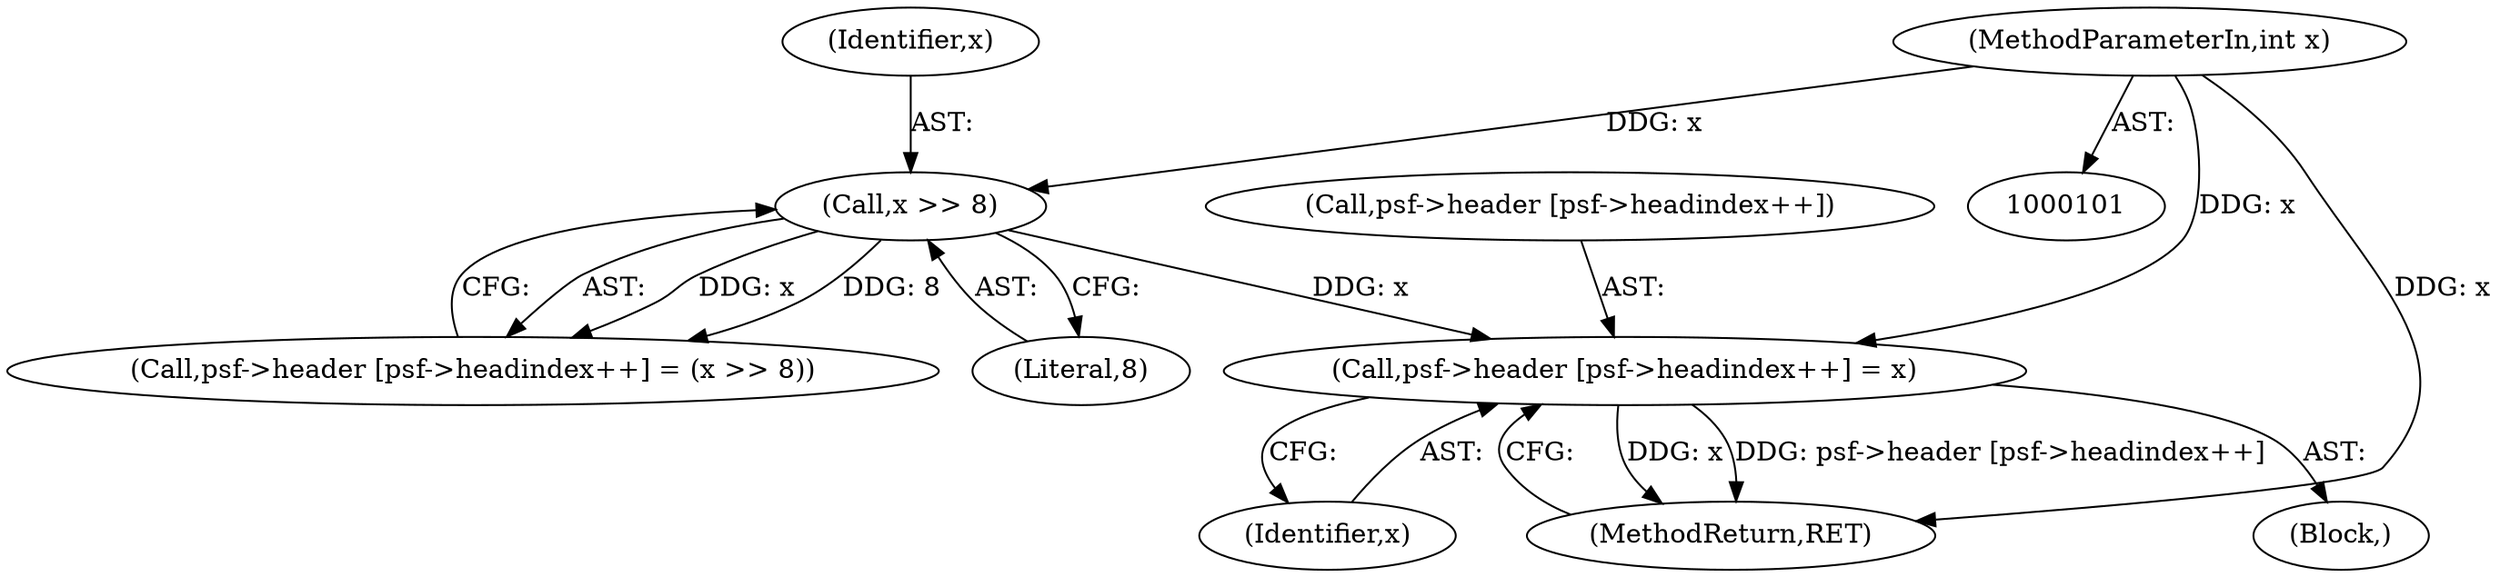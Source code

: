 digraph "1_libsndfile_708e996c87c5fae77b104ccfeb8f6db784c32074_4@array" {
"1000129" [label="(Call,psf->header [psf->headindex++] = x)"];
"1000126" [label="(Call,x >> 8)"];
"1000103" [label="(MethodParameterIn,int x)"];
"1000138" [label="(Identifier,x)"];
"1000130" [label="(Call,psf->header [psf->headindex++])"];
"1000126" [label="(Call,x >> 8)"];
"1000103" [label="(MethodParameterIn,int x)"];
"1000128" [label="(Literal,8)"];
"1000116" [label="(Block,)"];
"1000129" [label="(Call,psf->header [psf->headindex++] = x)"];
"1000139" [label="(MethodReturn,RET)"];
"1000117" [label="(Call,psf->header [psf->headindex++] = (x >> 8))"];
"1000127" [label="(Identifier,x)"];
"1000129" -> "1000116"  [label="AST: "];
"1000129" -> "1000138"  [label="CFG: "];
"1000130" -> "1000129"  [label="AST: "];
"1000138" -> "1000129"  [label="AST: "];
"1000139" -> "1000129"  [label="CFG: "];
"1000129" -> "1000139"  [label="DDG: x"];
"1000129" -> "1000139"  [label="DDG: psf->header [psf->headindex++]"];
"1000126" -> "1000129"  [label="DDG: x"];
"1000103" -> "1000129"  [label="DDG: x"];
"1000126" -> "1000117"  [label="AST: "];
"1000126" -> "1000128"  [label="CFG: "];
"1000127" -> "1000126"  [label="AST: "];
"1000128" -> "1000126"  [label="AST: "];
"1000117" -> "1000126"  [label="CFG: "];
"1000126" -> "1000117"  [label="DDG: x"];
"1000126" -> "1000117"  [label="DDG: 8"];
"1000103" -> "1000126"  [label="DDG: x"];
"1000103" -> "1000101"  [label="AST: "];
"1000103" -> "1000139"  [label="DDG: x"];
}
